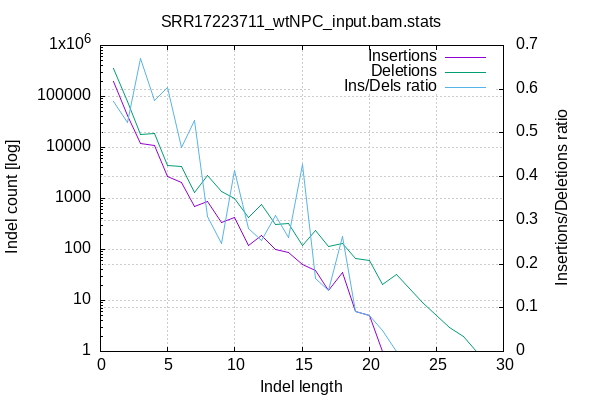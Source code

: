 
        set terminal png size 600,400 truecolor
        set output "SRR17223711_wtNPC_input_stats/indel-dist.png"
        set grid xtics ytics y2tics back lc rgb "#cccccc"
        set style line 1 linetype 1  linecolor rgb "red"
        set style line 2 linetype 2  linecolor rgb "black"
        set style line 3 linetype 3  linecolor rgb "green"
        set style increment user
        set ylabel "Indel count [log]"
        set xlabel "Indel length"
        set y2label "Insertions/Deletions ratio"
        set log y
        set y2tics nomirror
        set ytics nomirror
        set title "SRR17223711_wtNPC_input.bam.stats" noenhanced
        plot '-' w l ti 'Insertions', '-' w l ti 'Deletions', '-' axes x1y2 w l ti "Ins/Dels ratio"
    1	198483
2	42449
3	11917
4	10918
5	2722
6	2020
7	702
8	873
9	336
10	420
11	120
12	191
13	98
14	86
15	51
16	39
17	16
18	35
19	6
20	5
21	1
22	0
23	0
24	0
25	0
26	0
27	0
28	0
29	0
end
1	347289
2	80936
3	17777
4	19020
5	4515
6	4328
7	1330
8	2835
9	1361
10	1015
11	427
12	753
13	315
14	330
15	119
16	235
17	115
18	133
19	66
20	61
21	21
22	33
23	17
24	9
25	5
26	3
27	2
28	1
29	1
end
1	0.571521
2	0.524476
3	0.670361
4	0.574027
5	0.602879
6	0.466728
7	0.527820
8	0.307937
9	0.246877
10	0.413793
11	0.281030
12	0.253652
13	0.311111
14	0.260606
15	0.428571
16	0.165957
17	0.139130
18	0.263158
19	0.090909
20	0.081967
21	0.047619
22	0.000000
23	0.000000
24	0.000000
25	0.000000
26	0.000000
27	0.000000
28	0.000000
29	0.000000
end

